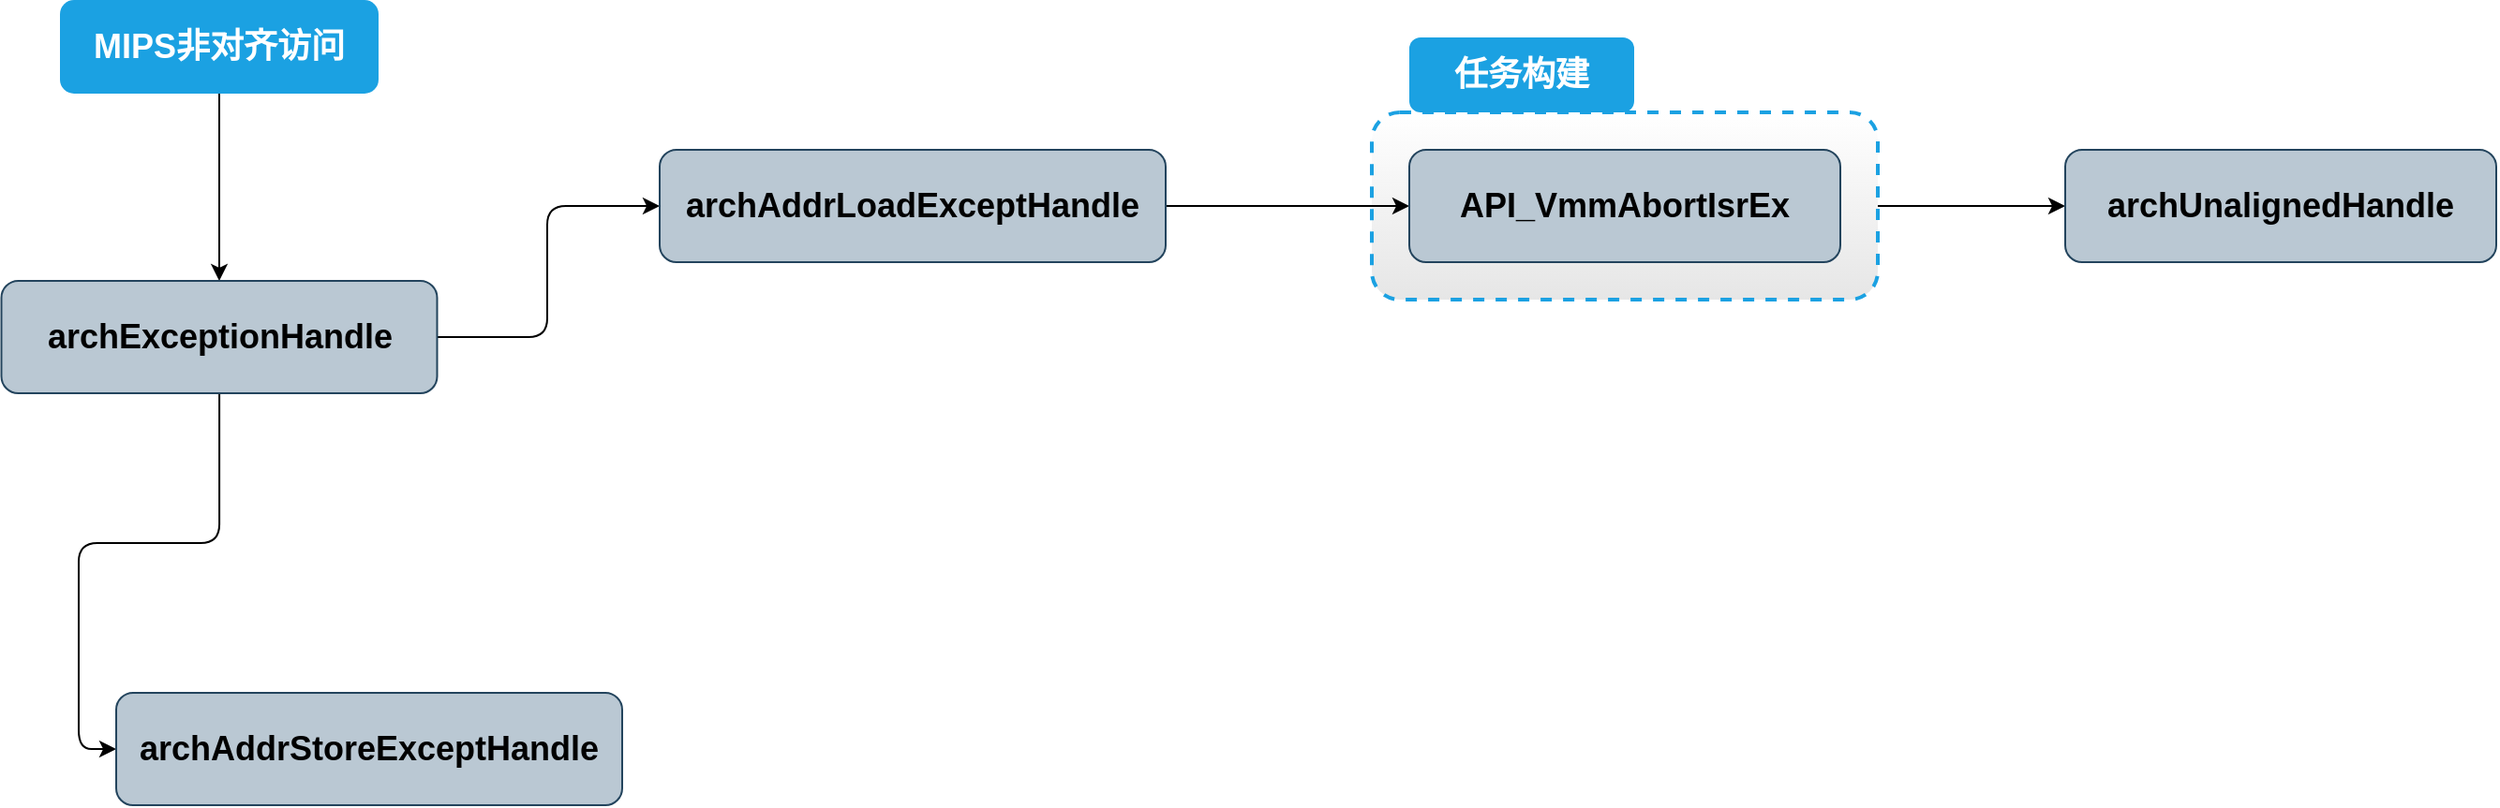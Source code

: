 <mxfile version="14.5.3" type="github">
  <diagram id="E4xK8Pto2W4pFkSdTWmT" name="Page-1">
    <mxGraphModel dx="2031" dy="1089" grid="1" gridSize="10" guides="1" tooltips="1" connect="1" arrows="1" fold="1" page="1" pageScale="1" pageWidth="827" pageHeight="1169" math="0" shadow="0">
      <root>
        <mxCell id="0" />
        <mxCell id="1" parent="0" />
        <mxCell id="nbAkUA-NGEhByWHV7P3y-36" value="" style="edgeStyle=orthogonalEdgeStyle;rounded=1;orthogonalLoop=1;jettySize=auto;html=1;" edge="1" parent="1" source="nbAkUA-NGEhByWHV7P3y-31" target="nbAkUA-NGEhByWHV7P3y-35">
          <mxGeometry relative="1" as="geometry" />
        </mxCell>
        <mxCell id="nbAkUA-NGEhByWHV7P3y-31" value="" style="rounded=1;whiteSpace=wrap;html=1;dashed=1;strokeWidth=2;fontColor=#ffffff;strokeColor=#1BA1E2;shadow=0;sketch=0;glass=0;perimeterSpacing=0;gradientDirection=south;gradientColor=#E6E6E6;" vertex="1" parent="1">
          <mxGeometry x="770" y="190" width="270" height="100" as="geometry" />
        </mxCell>
        <mxCell id="nbAkUA-NGEhByWHV7P3y-20" value="" style="edgeStyle=orthogonalEdgeStyle;orthogonalLoop=1;jettySize=auto;html=1;curved=1;" edge="1" parent="1" source="nbAkUA-NGEhByWHV7P3y-17" target="nbAkUA-NGEhByWHV7P3y-19">
          <mxGeometry relative="1" as="geometry">
            <Array as="points">
              <mxPoint x="155" y="220" />
              <mxPoint x="155" y="220" />
            </Array>
          </mxGeometry>
        </mxCell>
        <mxCell id="nbAkUA-NGEhByWHV7P3y-17" value="&lt;b&gt;&lt;font style=&quot;font-size: 18px&quot;&gt;MIPS非对齐访问&lt;/font&gt;&lt;/b&gt;" style="rounded=1;whiteSpace=wrap;html=1;fillColor=#1ba1e2;fontColor=#ffffff;strokeColor=none;" vertex="1" parent="1">
          <mxGeometry x="70" y="130" width="170" height="50" as="geometry" />
        </mxCell>
        <mxCell id="nbAkUA-NGEhByWHV7P3y-23" value="" style="edgeStyle=orthogonalEdgeStyle;orthogonalLoop=1;jettySize=auto;html=1;rounded=1;" edge="1" parent="1" source="nbAkUA-NGEhByWHV7P3y-19" target="nbAkUA-NGEhByWHV7P3y-22">
          <mxGeometry relative="1" as="geometry">
            <Array as="points">
              <mxPoint x="330" y="310" />
              <mxPoint x="330" y="240" />
            </Array>
          </mxGeometry>
        </mxCell>
        <mxCell id="nbAkUA-NGEhByWHV7P3y-25" style="edgeStyle=orthogonalEdgeStyle;rounded=1;orthogonalLoop=1;jettySize=auto;html=1;entryX=0;entryY=0.5;entryDx=0;entryDy=0;" edge="1" parent="1" source="nbAkUA-NGEhByWHV7P3y-19" target="nbAkUA-NGEhByWHV7P3y-24">
          <mxGeometry relative="1" as="geometry" />
        </mxCell>
        <mxCell id="nbAkUA-NGEhByWHV7P3y-19" value="&lt;b&gt;&lt;font style=&quot;font-size: 18px&quot;&gt;archExceptionHandle&lt;/font&gt;&lt;/b&gt;" style="whiteSpace=wrap;html=1;rounded=1;strokeColor=#23445d;fillColor=#bac8d3;" vertex="1" parent="1">
          <mxGeometry x="38.75" y="280" width="232.5" height="60" as="geometry" />
        </mxCell>
        <mxCell id="nbAkUA-NGEhByWHV7P3y-29" style="edgeStyle=orthogonalEdgeStyle;rounded=1;orthogonalLoop=1;jettySize=auto;html=1;" edge="1" parent="1" source="nbAkUA-NGEhByWHV7P3y-22" target="nbAkUA-NGEhByWHV7P3y-28">
          <mxGeometry relative="1" as="geometry" />
        </mxCell>
        <mxCell id="nbAkUA-NGEhByWHV7P3y-22" value="&lt;span style=&quot;text-align: left&quot;&gt;&lt;b&gt;&lt;font style=&quot;font-size: 18px&quot;&gt;archAddrLoadExceptHandle&lt;/font&gt;&lt;/b&gt;&lt;/span&gt;" style="whiteSpace=wrap;html=1;rounded=1;strokeColor=#23445d;fillColor=#bac8d3;" vertex="1" parent="1">
          <mxGeometry x="390" y="210" width="270" height="60" as="geometry" />
        </mxCell>
        <mxCell id="nbAkUA-NGEhByWHV7P3y-24" value="&lt;div style=&quot;text-align: left&quot;&gt;&lt;span style=&quot;font-size: 18px&quot;&gt;&lt;b&gt;archAddrStoreExceptHandle&lt;/b&gt;&lt;/span&gt;&lt;/div&gt;" style="whiteSpace=wrap;html=1;rounded=1;strokeColor=#23445d;fillColor=#bac8d3;" vertex="1" parent="1">
          <mxGeometry x="100" y="500" width="270" height="60" as="geometry" />
        </mxCell>
        <mxCell id="nbAkUA-NGEhByWHV7P3y-28" value="&lt;div style=&quot;text-align: left&quot;&gt;&lt;span style=&quot;font-size: 18px&quot;&gt;&lt;b&gt;API_VmmAbortIsrEx&lt;/b&gt;&lt;/span&gt;&lt;/div&gt;" style="whiteSpace=wrap;html=1;rounded=1;strokeColor=#23445d;fillColor=#bac8d3;" vertex="1" parent="1">
          <mxGeometry x="790" y="210" width="230" height="60" as="geometry" />
        </mxCell>
        <mxCell id="nbAkUA-NGEhByWHV7P3y-33" value="&lt;b&gt;&lt;font style=&quot;font-size: 18px&quot;&gt;任务构建&lt;/font&gt;&lt;/b&gt;" style="rounded=1;whiteSpace=wrap;html=1;fillColor=#1ba1e2;fontColor=#ffffff;strokeColor=none;" vertex="1" parent="1">
          <mxGeometry x="790" y="150" width="120" height="40" as="geometry" />
        </mxCell>
        <mxCell id="nbAkUA-NGEhByWHV7P3y-35" value="&lt;span style=&quot;text-align: left&quot;&gt;&lt;b&gt;&lt;font style=&quot;font-size: 18px&quot;&gt;archUnalignedHandle&lt;/font&gt;&lt;/b&gt;&lt;/span&gt;" style="whiteSpace=wrap;html=1;rounded=1;strokeColor=#23445d;fillColor=#bac8d3;" vertex="1" parent="1">
          <mxGeometry x="1140" y="210" width="230" height="60" as="geometry" />
        </mxCell>
      </root>
    </mxGraphModel>
  </diagram>
</mxfile>
